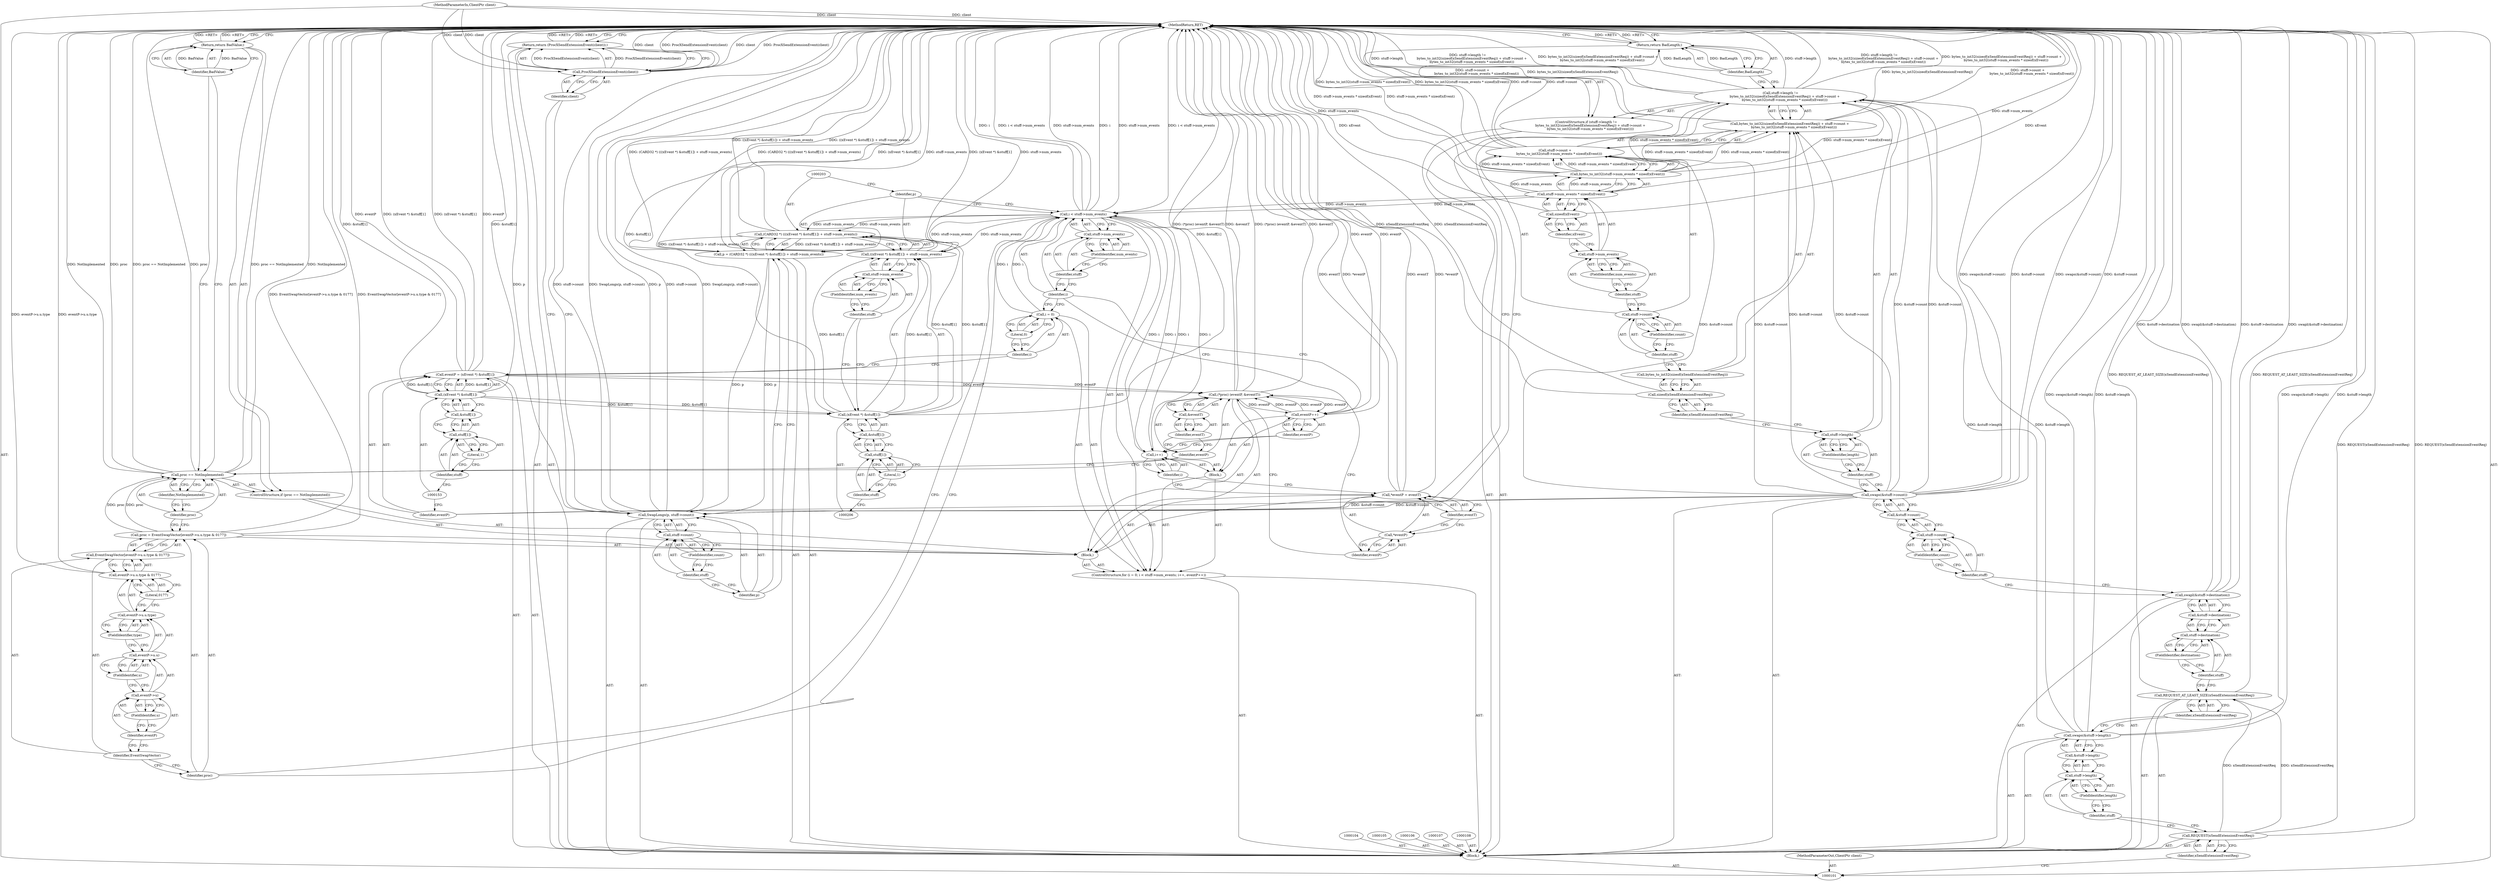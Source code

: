 digraph "1_xserver_05442de962d3dc624f79fc1a00eca3ffc5489ced" {
"1000222" [label="(MethodReturn,RET)"];
"1000102" [label="(MethodParameterIn,ClientPtr client)"];
"1000337" [label="(MethodParameterOut,ClientPtr client)"];
"1000117" [label="(Identifier,xSendExtensionEventReq)"];
"1000116" [label="(Call,REQUEST_AT_LEAST_SIZE(xSendExtensionEventReq))"];
"1000119" [label="(Call,&stuff->destination)"];
"1000120" [label="(Call,stuff->destination)"];
"1000121" [label="(Identifier,stuff)"];
"1000122" [label="(FieldIdentifier,destination)"];
"1000118" [label="(Call,swapl(&stuff->destination))"];
"1000124" [label="(Call,&stuff->count)"];
"1000125" [label="(Call,stuff->count)"];
"1000126" [label="(Identifier,stuff)"];
"1000127" [label="(FieldIdentifier,count)"];
"1000123" [label="(Call,swaps(&stuff->count))"];
"1000132" [label="(FieldIdentifier,length)"];
"1000128" [label="(ControlStructure,if (stuff->length !=\n        bytes_to_int32(sizeof(xSendExtensionEventReq)) + stuff->count +\n        bytes_to_int32(stuff->num_events * sizeof(xEvent))))"];
"1000129" [label="(Call,stuff->length !=\n        bytes_to_int32(sizeof(xSendExtensionEventReq)) + stuff->count +\n        bytes_to_int32(stuff->num_events * sizeof(xEvent)))"];
"1000130" [label="(Call,stuff->length)"];
"1000131" [label="(Identifier,stuff)"];
"1000135" [label="(Call,sizeof(xSendExtensionEventReq))"];
"1000136" [label="(Identifier,xSendExtensionEventReq)"];
"1000137" [label="(Call,stuff->count +\n        bytes_to_int32(stuff->num_events * sizeof(xEvent)))"];
"1000138" [label="(Call,stuff->count)"];
"1000139" [label="(Identifier,stuff)"];
"1000140" [label="(FieldIdentifier,count)"];
"1000133" [label="(Call,bytes_to_int32(sizeof(xSendExtensionEventReq)) + stuff->count +\n        bytes_to_int32(stuff->num_events * sizeof(xEvent)))"];
"1000134" [label="(Call,bytes_to_int32(sizeof(xSendExtensionEventReq)))"];
"1000142" [label="(Call,stuff->num_events * sizeof(xEvent))"];
"1000143" [label="(Call,stuff->num_events)"];
"1000144" [label="(Identifier,stuff)"];
"1000145" [label="(FieldIdentifier,num_events)"];
"1000146" [label="(Call,sizeof(xEvent))"];
"1000147" [label="(Identifier,xEvent)"];
"1000141" [label="(Call,bytes_to_int32(stuff->num_events * sizeof(xEvent)))"];
"1000149" [label="(Identifier,BadLength)"];
"1000148" [label="(Return,return BadLength;)"];
"1000152" [label="(Call,(xEvent *) &stuff[1])"];
"1000154" [label="(Call,&stuff[1])"];
"1000155" [label="(Call,stuff[1])"];
"1000156" [label="(Identifier,stuff)"];
"1000157" [label="(Literal,1)"];
"1000150" [label="(Call,eventP = (xEvent *) &stuff[1])"];
"1000151" [label="(Identifier,eventP)"];
"1000103" [label="(Block,)"];
"1000161" [label="(Literal,0)"];
"1000162" [label="(Call,i < stuff->num_events)"];
"1000163" [label="(Identifier,i)"];
"1000164" [label="(Call,stuff->num_events)"];
"1000165" [label="(Identifier,stuff)"];
"1000166" [label="(FieldIdentifier,num_events)"];
"1000167" [label="(Block,)"];
"1000168" [label="(Call,i++)"];
"1000169" [label="(Identifier,i)"];
"1000158" [label="(ControlStructure,for (i = 0; i < stuff->num_events; i++, eventP++))"];
"1000170" [label="(Call,eventP++)"];
"1000171" [label="(Identifier,eventP)"];
"1000172" [label="(Block,)"];
"1000159" [label="(Call,i = 0)"];
"1000160" [label="(Identifier,i)"];
"1000175" [label="(Call,EventSwapVector[eventP->u.u.type & 0177])"];
"1000176" [label="(Identifier,EventSwapVector)"];
"1000177" [label="(Call,eventP->u.u.type & 0177)"];
"1000178" [label="(Call,eventP->u.u.type)"];
"1000179" [label="(Call,eventP->u.u)"];
"1000180" [label="(Call,eventP->u)"];
"1000181" [label="(Identifier,eventP)"];
"1000182" [label="(FieldIdentifier,u)"];
"1000183" [label="(FieldIdentifier,u)"];
"1000184" [label="(FieldIdentifier,type)"];
"1000185" [label="(Literal,0177)"];
"1000173" [label="(Call,proc = EventSwapVector[eventP->u.u.type & 0177])"];
"1000174" [label="(Identifier,proc)"];
"1000187" [label="(Call,proc == NotImplemented)"];
"1000188" [label="(Identifier,proc)"];
"1000189" [label="(Identifier,NotImplemented)"];
"1000186" [label="(ControlStructure,if (proc == NotImplemented))"];
"1000190" [label="(Return,return BadValue;)"];
"1000191" [label="(Identifier,BadValue)"];
"1000193" [label="(Identifier,eventP)"];
"1000194" [label="(Call,&eventT)"];
"1000195" [label="(Identifier,eventT)"];
"1000192" [label="(Call,(*proc) (eventP, &eventT))"];
"1000199" [label="(Identifier,eventT)"];
"1000196" [label="(Call,*eventP = eventT)"];
"1000197" [label="(Call,*eventP)"];
"1000198" [label="(Identifier,eventP)"];
"1000204" [label="(Call,((xEvent *) &stuff[1]) + stuff->num_events)"];
"1000205" [label="(Call,(xEvent *) &stuff[1])"];
"1000207" [label="(Call,&stuff[1])"];
"1000208" [label="(Call,stuff[1])"];
"1000209" [label="(Identifier,stuff)"];
"1000210" [label="(Literal,1)"];
"1000200" [label="(Call,p = (CARD32 *) (((xEvent *) &stuff[1]) + stuff->num_events))"];
"1000201" [label="(Identifier,p)"];
"1000211" [label="(Call,stuff->num_events)"];
"1000212" [label="(Identifier,stuff)"];
"1000213" [label="(FieldIdentifier,num_events)"];
"1000202" [label="(Call,(CARD32 *) (((xEvent *) &stuff[1]) + stuff->num_events))"];
"1000215" [label="(Identifier,p)"];
"1000216" [label="(Call,stuff->count)"];
"1000217" [label="(Identifier,stuff)"];
"1000218" [label="(FieldIdentifier,count)"];
"1000214" [label="(Call,SwapLongs(p, stuff->count))"];
"1000220" [label="(Call,ProcXSendExtensionEvent(client))"];
"1000221" [label="(Identifier,client)"];
"1000219" [label="(Return,return (ProcXSendExtensionEvent(client));)"];
"1000110" [label="(Identifier,xSendExtensionEventReq)"];
"1000109" [label="(Call,REQUEST(xSendExtensionEventReq))"];
"1000112" [label="(Call,&stuff->length)"];
"1000113" [label="(Call,stuff->length)"];
"1000114" [label="(Identifier,stuff)"];
"1000115" [label="(FieldIdentifier,length)"];
"1000111" [label="(Call,swaps(&stuff->length))"];
"1000222" -> "1000101"  [label="AST: "];
"1000222" -> "1000148"  [label="CFG: "];
"1000222" -> "1000190"  [label="CFG: "];
"1000222" -> "1000219"  [label="CFG: "];
"1000148" -> "1000222"  [label="DDG: <RET>"];
"1000219" -> "1000222"  [label="DDG: <RET>"];
"1000190" -> "1000222"  [label="DDG: <RET>"];
"1000150" -> "1000222"  [label="DDG: eventP"];
"1000150" -> "1000222"  [label="DDG: (xEvent *) &stuff[1]"];
"1000205" -> "1000222"  [label="DDG: &stuff[1]"];
"1000118" -> "1000222"  [label="DDG: swapl(&stuff->destination)"];
"1000118" -> "1000222"  [label="DDG: &stuff->destination"];
"1000152" -> "1000222"  [label="DDG: &stuff[1]"];
"1000137" -> "1000222"  [label="DDG: stuff->count"];
"1000137" -> "1000222"  [label="DDG: bytes_to_int32(stuff->num_events * sizeof(xEvent))"];
"1000187" -> "1000222"  [label="DDG: proc"];
"1000187" -> "1000222"  [label="DDG: proc == NotImplemented"];
"1000187" -> "1000222"  [label="DDG: NotImplemented"];
"1000177" -> "1000222"  [label="DDG: eventP->u.u.type"];
"1000129" -> "1000222"  [label="DDG: stuff->length"];
"1000129" -> "1000222"  [label="DDG: stuff->length !=\n        bytes_to_int32(sizeof(xSendExtensionEventReq)) + stuff->count +\n        bytes_to_int32(stuff->num_events * sizeof(xEvent))"];
"1000129" -> "1000222"  [label="DDG: bytes_to_int32(sizeof(xSendExtensionEventReq)) + stuff->count +\n        bytes_to_int32(stuff->num_events * sizeof(xEvent))"];
"1000162" -> "1000222"  [label="DDG: stuff->num_events"];
"1000162" -> "1000222"  [label="DDG: i"];
"1000162" -> "1000222"  [label="DDG: i < stuff->num_events"];
"1000141" -> "1000222"  [label="DDG: stuff->num_events * sizeof(xEvent)"];
"1000220" -> "1000222"  [label="DDG: client"];
"1000220" -> "1000222"  [label="DDG: ProcXSendExtensionEvent(client)"];
"1000192" -> "1000222"  [label="DDG: &eventT"];
"1000192" -> "1000222"  [label="DDG: (*proc) (eventP, &eventT)"];
"1000214" -> "1000222"  [label="DDG: stuff->count"];
"1000214" -> "1000222"  [label="DDG: SwapLongs(p, stuff->count)"];
"1000214" -> "1000222"  [label="DDG: p"];
"1000123" -> "1000222"  [label="DDG: swaps(&stuff->count)"];
"1000123" -> "1000222"  [label="DDG: &stuff->count"];
"1000133" -> "1000222"  [label="DDG: bytes_to_int32(sizeof(xSendExtensionEventReq))"];
"1000133" -> "1000222"  [label="DDG: stuff->count +\n        bytes_to_int32(stuff->num_events * sizeof(xEvent))"];
"1000102" -> "1000222"  [label="DDG: client"];
"1000111" -> "1000222"  [label="DDG: &stuff->length"];
"1000111" -> "1000222"  [label="DDG: swaps(&stuff->length)"];
"1000196" -> "1000222"  [label="DDG: *eventP"];
"1000196" -> "1000222"  [label="DDG: eventT"];
"1000204" -> "1000222"  [label="DDG: stuff->num_events"];
"1000204" -> "1000222"  [label="DDG: (xEvent *) &stuff[1]"];
"1000142" -> "1000222"  [label="DDG: stuff->num_events"];
"1000135" -> "1000222"  [label="DDG: xSendExtensionEventReq"];
"1000170" -> "1000222"  [label="DDG: eventP"];
"1000146" -> "1000222"  [label="DDG: xEvent"];
"1000116" -> "1000222"  [label="DDG: REQUEST_AT_LEAST_SIZE(xSendExtensionEventReq)"];
"1000173" -> "1000222"  [label="DDG: EventSwapVector[eventP->u.u.type & 0177]"];
"1000109" -> "1000222"  [label="DDG: REQUEST(xSendExtensionEventReq)"];
"1000200" -> "1000222"  [label="DDG: (CARD32 *) (((xEvent *) &stuff[1]) + stuff->num_events)"];
"1000202" -> "1000222"  [label="DDG: ((xEvent *) &stuff[1]) + stuff->num_events"];
"1000102" -> "1000101"  [label="AST: "];
"1000102" -> "1000222"  [label="DDG: client"];
"1000102" -> "1000220"  [label="DDG: client"];
"1000337" -> "1000101"  [label="AST: "];
"1000117" -> "1000116"  [label="AST: "];
"1000117" -> "1000111"  [label="CFG: "];
"1000116" -> "1000117"  [label="CFG: "];
"1000116" -> "1000103"  [label="AST: "];
"1000116" -> "1000117"  [label="CFG: "];
"1000117" -> "1000116"  [label="AST: "];
"1000121" -> "1000116"  [label="CFG: "];
"1000116" -> "1000222"  [label="DDG: REQUEST_AT_LEAST_SIZE(xSendExtensionEventReq)"];
"1000109" -> "1000116"  [label="DDG: xSendExtensionEventReq"];
"1000119" -> "1000118"  [label="AST: "];
"1000119" -> "1000120"  [label="CFG: "];
"1000120" -> "1000119"  [label="AST: "];
"1000118" -> "1000119"  [label="CFG: "];
"1000120" -> "1000119"  [label="AST: "];
"1000120" -> "1000122"  [label="CFG: "];
"1000121" -> "1000120"  [label="AST: "];
"1000122" -> "1000120"  [label="AST: "];
"1000119" -> "1000120"  [label="CFG: "];
"1000121" -> "1000120"  [label="AST: "];
"1000121" -> "1000116"  [label="CFG: "];
"1000122" -> "1000121"  [label="CFG: "];
"1000122" -> "1000120"  [label="AST: "];
"1000122" -> "1000121"  [label="CFG: "];
"1000120" -> "1000122"  [label="CFG: "];
"1000118" -> "1000103"  [label="AST: "];
"1000118" -> "1000119"  [label="CFG: "];
"1000119" -> "1000118"  [label="AST: "];
"1000126" -> "1000118"  [label="CFG: "];
"1000118" -> "1000222"  [label="DDG: swapl(&stuff->destination)"];
"1000118" -> "1000222"  [label="DDG: &stuff->destination"];
"1000124" -> "1000123"  [label="AST: "];
"1000124" -> "1000125"  [label="CFG: "];
"1000125" -> "1000124"  [label="AST: "];
"1000123" -> "1000124"  [label="CFG: "];
"1000125" -> "1000124"  [label="AST: "];
"1000125" -> "1000127"  [label="CFG: "];
"1000126" -> "1000125"  [label="AST: "];
"1000127" -> "1000125"  [label="AST: "];
"1000124" -> "1000125"  [label="CFG: "];
"1000126" -> "1000125"  [label="AST: "];
"1000126" -> "1000118"  [label="CFG: "];
"1000127" -> "1000126"  [label="CFG: "];
"1000127" -> "1000125"  [label="AST: "];
"1000127" -> "1000126"  [label="CFG: "];
"1000125" -> "1000127"  [label="CFG: "];
"1000123" -> "1000103"  [label="AST: "];
"1000123" -> "1000124"  [label="CFG: "];
"1000124" -> "1000123"  [label="AST: "];
"1000131" -> "1000123"  [label="CFG: "];
"1000123" -> "1000222"  [label="DDG: swaps(&stuff->count)"];
"1000123" -> "1000222"  [label="DDG: &stuff->count"];
"1000123" -> "1000129"  [label="DDG: &stuff->count"];
"1000123" -> "1000133"  [label="DDG: &stuff->count"];
"1000123" -> "1000137"  [label="DDG: &stuff->count"];
"1000123" -> "1000214"  [label="DDG: &stuff->count"];
"1000132" -> "1000130"  [label="AST: "];
"1000132" -> "1000131"  [label="CFG: "];
"1000130" -> "1000132"  [label="CFG: "];
"1000128" -> "1000103"  [label="AST: "];
"1000129" -> "1000128"  [label="AST: "];
"1000148" -> "1000128"  [label="AST: "];
"1000129" -> "1000128"  [label="AST: "];
"1000129" -> "1000133"  [label="CFG: "];
"1000130" -> "1000129"  [label="AST: "];
"1000133" -> "1000129"  [label="AST: "];
"1000149" -> "1000129"  [label="CFG: "];
"1000151" -> "1000129"  [label="CFG: "];
"1000129" -> "1000222"  [label="DDG: stuff->length"];
"1000129" -> "1000222"  [label="DDG: stuff->length !=\n        bytes_to_int32(sizeof(xSendExtensionEventReq)) + stuff->count +\n        bytes_to_int32(stuff->num_events * sizeof(xEvent))"];
"1000129" -> "1000222"  [label="DDG: bytes_to_int32(sizeof(xSendExtensionEventReq)) + stuff->count +\n        bytes_to_int32(stuff->num_events * sizeof(xEvent))"];
"1000111" -> "1000129"  [label="DDG: &stuff->length"];
"1000123" -> "1000129"  [label="DDG: &stuff->count"];
"1000141" -> "1000129"  [label="DDG: stuff->num_events * sizeof(xEvent)"];
"1000130" -> "1000129"  [label="AST: "];
"1000130" -> "1000132"  [label="CFG: "];
"1000131" -> "1000130"  [label="AST: "];
"1000132" -> "1000130"  [label="AST: "];
"1000136" -> "1000130"  [label="CFG: "];
"1000131" -> "1000130"  [label="AST: "];
"1000131" -> "1000123"  [label="CFG: "];
"1000132" -> "1000131"  [label="CFG: "];
"1000135" -> "1000134"  [label="AST: "];
"1000135" -> "1000136"  [label="CFG: "];
"1000136" -> "1000135"  [label="AST: "];
"1000134" -> "1000135"  [label="CFG: "];
"1000135" -> "1000222"  [label="DDG: xSendExtensionEventReq"];
"1000136" -> "1000135"  [label="AST: "];
"1000136" -> "1000130"  [label="CFG: "];
"1000135" -> "1000136"  [label="CFG: "];
"1000137" -> "1000133"  [label="AST: "];
"1000137" -> "1000141"  [label="CFG: "];
"1000138" -> "1000137"  [label="AST: "];
"1000141" -> "1000137"  [label="AST: "];
"1000133" -> "1000137"  [label="CFG: "];
"1000137" -> "1000222"  [label="DDG: stuff->count"];
"1000137" -> "1000222"  [label="DDG: bytes_to_int32(stuff->num_events * sizeof(xEvent))"];
"1000123" -> "1000137"  [label="DDG: &stuff->count"];
"1000141" -> "1000137"  [label="DDG: stuff->num_events * sizeof(xEvent)"];
"1000138" -> "1000137"  [label="AST: "];
"1000138" -> "1000140"  [label="CFG: "];
"1000139" -> "1000138"  [label="AST: "];
"1000140" -> "1000138"  [label="AST: "];
"1000144" -> "1000138"  [label="CFG: "];
"1000139" -> "1000138"  [label="AST: "];
"1000139" -> "1000134"  [label="CFG: "];
"1000140" -> "1000139"  [label="CFG: "];
"1000140" -> "1000138"  [label="AST: "];
"1000140" -> "1000139"  [label="CFG: "];
"1000138" -> "1000140"  [label="CFG: "];
"1000133" -> "1000129"  [label="AST: "];
"1000133" -> "1000137"  [label="CFG: "];
"1000134" -> "1000133"  [label="AST: "];
"1000137" -> "1000133"  [label="AST: "];
"1000129" -> "1000133"  [label="CFG: "];
"1000133" -> "1000222"  [label="DDG: bytes_to_int32(sizeof(xSendExtensionEventReq))"];
"1000133" -> "1000222"  [label="DDG: stuff->count +\n        bytes_to_int32(stuff->num_events * sizeof(xEvent))"];
"1000123" -> "1000133"  [label="DDG: &stuff->count"];
"1000141" -> "1000133"  [label="DDG: stuff->num_events * sizeof(xEvent)"];
"1000134" -> "1000133"  [label="AST: "];
"1000134" -> "1000135"  [label="CFG: "];
"1000135" -> "1000134"  [label="AST: "];
"1000139" -> "1000134"  [label="CFG: "];
"1000142" -> "1000141"  [label="AST: "];
"1000142" -> "1000146"  [label="CFG: "];
"1000143" -> "1000142"  [label="AST: "];
"1000146" -> "1000142"  [label="AST: "];
"1000141" -> "1000142"  [label="CFG: "];
"1000142" -> "1000222"  [label="DDG: stuff->num_events"];
"1000142" -> "1000141"  [label="DDG: stuff->num_events"];
"1000142" -> "1000162"  [label="DDG: stuff->num_events"];
"1000143" -> "1000142"  [label="AST: "];
"1000143" -> "1000145"  [label="CFG: "];
"1000144" -> "1000143"  [label="AST: "];
"1000145" -> "1000143"  [label="AST: "];
"1000147" -> "1000143"  [label="CFG: "];
"1000144" -> "1000143"  [label="AST: "];
"1000144" -> "1000138"  [label="CFG: "];
"1000145" -> "1000144"  [label="CFG: "];
"1000145" -> "1000143"  [label="AST: "];
"1000145" -> "1000144"  [label="CFG: "];
"1000143" -> "1000145"  [label="CFG: "];
"1000146" -> "1000142"  [label="AST: "];
"1000146" -> "1000147"  [label="CFG: "];
"1000147" -> "1000146"  [label="AST: "];
"1000142" -> "1000146"  [label="CFG: "];
"1000146" -> "1000222"  [label="DDG: xEvent"];
"1000147" -> "1000146"  [label="AST: "];
"1000147" -> "1000143"  [label="CFG: "];
"1000146" -> "1000147"  [label="CFG: "];
"1000141" -> "1000137"  [label="AST: "];
"1000141" -> "1000142"  [label="CFG: "];
"1000142" -> "1000141"  [label="AST: "];
"1000137" -> "1000141"  [label="CFG: "];
"1000141" -> "1000222"  [label="DDG: stuff->num_events * sizeof(xEvent)"];
"1000141" -> "1000129"  [label="DDG: stuff->num_events * sizeof(xEvent)"];
"1000141" -> "1000133"  [label="DDG: stuff->num_events * sizeof(xEvent)"];
"1000141" -> "1000137"  [label="DDG: stuff->num_events * sizeof(xEvent)"];
"1000142" -> "1000141"  [label="DDG: stuff->num_events"];
"1000149" -> "1000148"  [label="AST: "];
"1000149" -> "1000129"  [label="CFG: "];
"1000148" -> "1000149"  [label="CFG: "];
"1000149" -> "1000148"  [label="DDG: BadLength"];
"1000148" -> "1000128"  [label="AST: "];
"1000148" -> "1000149"  [label="CFG: "];
"1000149" -> "1000148"  [label="AST: "];
"1000222" -> "1000148"  [label="CFG: "];
"1000148" -> "1000222"  [label="DDG: <RET>"];
"1000149" -> "1000148"  [label="DDG: BadLength"];
"1000152" -> "1000150"  [label="AST: "];
"1000152" -> "1000154"  [label="CFG: "];
"1000153" -> "1000152"  [label="AST: "];
"1000154" -> "1000152"  [label="AST: "];
"1000150" -> "1000152"  [label="CFG: "];
"1000152" -> "1000222"  [label="DDG: &stuff[1]"];
"1000152" -> "1000150"  [label="DDG: &stuff[1]"];
"1000152" -> "1000205"  [label="DDG: &stuff[1]"];
"1000154" -> "1000152"  [label="AST: "];
"1000154" -> "1000155"  [label="CFG: "];
"1000155" -> "1000154"  [label="AST: "];
"1000152" -> "1000154"  [label="CFG: "];
"1000155" -> "1000154"  [label="AST: "];
"1000155" -> "1000157"  [label="CFG: "];
"1000156" -> "1000155"  [label="AST: "];
"1000157" -> "1000155"  [label="AST: "];
"1000154" -> "1000155"  [label="CFG: "];
"1000156" -> "1000155"  [label="AST: "];
"1000156" -> "1000153"  [label="CFG: "];
"1000157" -> "1000156"  [label="CFG: "];
"1000157" -> "1000155"  [label="AST: "];
"1000157" -> "1000156"  [label="CFG: "];
"1000155" -> "1000157"  [label="CFG: "];
"1000150" -> "1000103"  [label="AST: "];
"1000150" -> "1000152"  [label="CFG: "];
"1000151" -> "1000150"  [label="AST: "];
"1000152" -> "1000150"  [label="AST: "];
"1000160" -> "1000150"  [label="CFG: "];
"1000150" -> "1000222"  [label="DDG: eventP"];
"1000150" -> "1000222"  [label="DDG: (xEvent *) &stuff[1]"];
"1000152" -> "1000150"  [label="DDG: &stuff[1]"];
"1000150" -> "1000192"  [label="DDG: eventP"];
"1000151" -> "1000150"  [label="AST: "];
"1000151" -> "1000129"  [label="CFG: "];
"1000153" -> "1000151"  [label="CFG: "];
"1000103" -> "1000101"  [label="AST: "];
"1000104" -> "1000103"  [label="AST: "];
"1000105" -> "1000103"  [label="AST: "];
"1000106" -> "1000103"  [label="AST: "];
"1000107" -> "1000103"  [label="AST: "];
"1000108" -> "1000103"  [label="AST: "];
"1000109" -> "1000103"  [label="AST: "];
"1000111" -> "1000103"  [label="AST: "];
"1000116" -> "1000103"  [label="AST: "];
"1000118" -> "1000103"  [label="AST: "];
"1000123" -> "1000103"  [label="AST: "];
"1000128" -> "1000103"  [label="AST: "];
"1000150" -> "1000103"  [label="AST: "];
"1000158" -> "1000103"  [label="AST: "];
"1000200" -> "1000103"  [label="AST: "];
"1000214" -> "1000103"  [label="AST: "];
"1000219" -> "1000103"  [label="AST: "];
"1000161" -> "1000159"  [label="AST: "];
"1000161" -> "1000160"  [label="CFG: "];
"1000159" -> "1000161"  [label="CFG: "];
"1000162" -> "1000158"  [label="AST: "];
"1000162" -> "1000164"  [label="CFG: "];
"1000163" -> "1000162"  [label="AST: "];
"1000164" -> "1000162"  [label="AST: "];
"1000174" -> "1000162"  [label="CFG: "];
"1000201" -> "1000162"  [label="CFG: "];
"1000162" -> "1000222"  [label="DDG: stuff->num_events"];
"1000162" -> "1000222"  [label="DDG: i"];
"1000162" -> "1000222"  [label="DDG: i < stuff->num_events"];
"1000168" -> "1000162"  [label="DDG: i"];
"1000159" -> "1000162"  [label="DDG: i"];
"1000142" -> "1000162"  [label="DDG: stuff->num_events"];
"1000162" -> "1000168"  [label="DDG: i"];
"1000162" -> "1000202"  [label="DDG: stuff->num_events"];
"1000162" -> "1000204"  [label="DDG: stuff->num_events"];
"1000163" -> "1000162"  [label="AST: "];
"1000163" -> "1000159"  [label="CFG: "];
"1000163" -> "1000170"  [label="CFG: "];
"1000165" -> "1000163"  [label="CFG: "];
"1000164" -> "1000162"  [label="AST: "];
"1000164" -> "1000166"  [label="CFG: "];
"1000165" -> "1000164"  [label="AST: "];
"1000166" -> "1000164"  [label="AST: "];
"1000162" -> "1000164"  [label="CFG: "];
"1000165" -> "1000164"  [label="AST: "];
"1000165" -> "1000163"  [label="CFG: "];
"1000166" -> "1000165"  [label="CFG: "];
"1000166" -> "1000164"  [label="AST: "];
"1000166" -> "1000165"  [label="CFG: "];
"1000164" -> "1000166"  [label="CFG: "];
"1000167" -> "1000158"  [label="AST: "];
"1000168" -> "1000167"  [label="AST: "];
"1000170" -> "1000167"  [label="AST: "];
"1000168" -> "1000167"  [label="AST: "];
"1000168" -> "1000169"  [label="CFG: "];
"1000169" -> "1000168"  [label="AST: "];
"1000171" -> "1000168"  [label="CFG: "];
"1000168" -> "1000162"  [label="DDG: i"];
"1000162" -> "1000168"  [label="DDG: i"];
"1000169" -> "1000168"  [label="AST: "];
"1000169" -> "1000196"  [label="CFG: "];
"1000168" -> "1000169"  [label="CFG: "];
"1000158" -> "1000103"  [label="AST: "];
"1000159" -> "1000158"  [label="AST: "];
"1000162" -> "1000158"  [label="AST: "];
"1000167" -> "1000158"  [label="AST: "];
"1000172" -> "1000158"  [label="AST: "];
"1000170" -> "1000167"  [label="AST: "];
"1000170" -> "1000171"  [label="CFG: "];
"1000171" -> "1000170"  [label="AST: "];
"1000163" -> "1000170"  [label="CFG: "];
"1000170" -> "1000222"  [label="DDG: eventP"];
"1000192" -> "1000170"  [label="DDG: eventP"];
"1000170" -> "1000192"  [label="DDG: eventP"];
"1000171" -> "1000170"  [label="AST: "];
"1000171" -> "1000168"  [label="CFG: "];
"1000170" -> "1000171"  [label="CFG: "];
"1000172" -> "1000158"  [label="AST: "];
"1000173" -> "1000172"  [label="AST: "];
"1000186" -> "1000172"  [label="AST: "];
"1000192" -> "1000172"  [label="AST: "];
"1000196" -> "1000172"  [label="AST: "];
"1000159" -> "1000158"  [label="AST: "];
"1000159" -> "1000161"  [label="CFG: "];
"1000160" -> "1000159"  [label="AST: "];
"1000161" -> "1000159"  [label="AST: "];
"1000163" -> "1000159"  [label="CFG: "];
"1000159" -> "1000162"  [label="DDG: i"];
"1000160" -> "1000159"  [label="AST: "];
"1000160" -> "1000150"  [label="CFG: "];
"1000161" -> "1000160"  [label="CFG: "];
"1000175" -> "1000173"  [label="AST: "];
"1000175" -> "1000177"  [label="CFG: "];
"1000176" -> "1000175"  [label="AST: "];
"1000177" -> "1000175"  [label="AST: "];
"1000173" -> "1000175"  [label="CFG: "];
"1000176" -> "1000175"  [label="AST: "];
"1000176" -> "1000174"  [label="CFG: "];
"1000181" -> "1000176"  [label="CFG: "];
"1000177" -> "1000175"  [label="AST: "];
"1000177" -> "1000185"  [label="CFG: "];
"1000178" -> "1000177"  [label="AST: "];
"1000185" -> "1000177"  [label="AST: "];
"1000175" -> "1000177"  [label="CFG: "];
"1000177" -> "1000222"  [label="DDG: eventP->u.u.type"];
"1000178" -> "1000177"  [label="AST: "];
"1000178" -> "1000184"  [label="CFG: "];
"1000179" -> "1000178"  [label="AST: "];
"1000184" -> "1000178"  [label="AST: "];
"1000185" -> "1000178"  [label="CFG: "];
"1000179" -> "1000178"  [label="AST: "];
"1000179" -> "1000183"  [label="CFG: "];
"1000180" -> "1000179"  [label="AST: "];
"1000183" -> "1000179"  [label="AST: "];
"1000184" -> "1000179"  [label="CFG: "];
"1000180" -> "1000179"  [label="AST: "];
"1000180" -> "1000182"  [label="CFG: "];
"1000181" -> "1000180"  [label="AST: "];
"1000182" -> "1000180"  [label="AST: "];
"1000183" -> "1000180"  [label="CFG: "];
"1000181" -> "1000180"  [label="AST: "];
"1000181" -> "1000176"  [label="CFG: "];
"1000182" -> "1000181"  [label="CFG: "];
"1000182" -> "1000180"  [label="AST: "];
"1000182" -> "1000181"  [label="CFG: "];
"1000180" -> "1000182"  [label="CFG: "];
"1000183" -> "1000179"  [label="AST: "];
"1000183" -> "1000180"  [label="CFG: "];
"1000179" -> "1000183"  [label="CFG: "];
"1000184" -> "1000178"  [label="AST: "];
"1000184" -> "1000179"  [label="CFG: "];
"1000178" -> "1000184"  [label="CFG: "];
"1000185" -> "1000177"  [label="AST: "];
"1000185" -> "1000178"  [label="CFG: "];
"1000177" -> "1000185"  [label="CFG: "];
"1000173" -> "1000172"  [label="AST: "];
"1000173" -> "1000175"  [label="CFG: "];
"1000174" -> "1000173"  [label="AST: "];
"1000175" -> "1000173"  [label="AST: "];
"1000188" -> "1000173"  [label="CFG: "];
"1000173" -> "1000222"  [label="DDG: EventSwapVector[eventP->u.u.type & 0177]"];
"1000173" -> "1000187"  [label="DDG: proc"];
"1000174" -> "1000173"  [label="AST: "];
"1000174" -> "1000162"  [label="CFG: "];
"1000176" -> "1000174"  [label="CFG: "];
"1000187" -> "1000186"  [label="AST: "];
"1000187" -> "1000189"  [label="CFG: "];
"1000188" -> "1000187"  [label="AST: "];
"1000189" -> "1000187"  [label="AST: "];
"1000191" -> "1000187"  [label="CFG: "];
"1000193" -> "1000187"  [label="CFG: "];
"1000187" -> "1000222"  [label="DDG: proc"];
"1000187" -> "1000222"  [label="DDG: proc == NotImplemented"];
"1000187" -> "1000222"  [label="DDG: NotImplemented"];
"1000173" -> "1000187"  [label="DDG: proc"];
"1000188" -> "1000187"  [label="AST: "];
"1000188" -> "1000173"  [label="CFG: "];
"1000189" -> "1000188"  [label="CFG: "];
"1000189" -> "1000187"  [label="AST: "];
"1000189" -> "1000188"  [label="CFG: "];
"1000187" -> "1000189"  [label="CFG: "];
"1000186" -> "1000172"  [label="AST: "];
"1000187" -> "1000186"  [label="AST: "];
"1000190" -> "1000186"  [label="AST: "];
"1000190" -> "1000186"  [label="AST: "];
"1000190" -> "1000191"  [label="CFG: "];
"1000191" -> "1000190"  [label="AST: "];
"1000222" -> "1000190"  [label="CFG: "];
"1000190" -> "1000222"  [label="DDG: <RET>"];
"1000191" -> "1000190"  [label="DDG: BadValue"];
"1000191" -> "1000190"  [label="AST: "];
"1000191" -> "1000187"  [label="CFG: "];
"1000190" -> "1000191"  [label="CFG: "];
"1000191" -> "1000190"  [label="DDG: BadValue"];
"1000193" -> "1000192"  [label="AST: "];
"1000193" -> "1000187"  [label="CFG: "];
"1000195" -> "1000193"  [label="CFG: "];
"1000194" -> "1000192"  [label="AST: "];
"1000194" -> "1000195"  [label="CFG: "];
"1000195" -> "1000194"  [label="AST: "];
"1000192" -> "1000194"  [label="CFG: "];
"1000195" -> "1000194"  [label="AST: "];
"1000195" -> "1000193"  [label="CFG: "];
"1000194" -> "1000195"  [label="CFG: "];
"1000192" -> "1000172"  [label="AST: "];
"1000192" -> "1000194"  [label="CFG: "];
"1000193" -> "1000192"  [label="AST: "];
"1000194" -> "1000192"  [label="AST: "];
"1000198" -> "1000192"  [label="CFG: "];
"1000192" -> "1000222"  [label="DDG: &eventT"];
"1000192" -> "1000222"  [label="DDG: (*proc) (eventP, &eventT)"];
"1000192" -> "1000170"  [label="DDG: eventP"];
"1000150" -> "1000192"  [label="DDG: eventP"];
"1000170" -> "1000192"  [label="DDG: eventP"];
"1000199" -> "1000196"  [label="AST: "];
"1000199" -> "1000197"  [label="CFG: "];
"1000196" -> "1000199"  [label="CFG: "];
"1000196" -> "1000172"  [label="AST: "];
"1000196" -> "1000199"  [label="CFG: "];
"1000197" -> "1000196"  [label="AST: "];
"1000199" -> "1000196"  [label="AST: "];
"1000169" -> "1000196"  [label="CFG: "];
"1000196" -> "1000222"  [label="DDG: *eventP"];
"1000196" -> "1000222"  [label="DDG: eventT"];
"1000197" -> "1000196"  [label="AST: "];
"1000197" -> "1000198"  [label="CFG: "];
"1000198" -> "1000197"  [label="AST: "];
"1000199" -> "1000197"  [label="CFG: "];
"1000198" -> "1000197"  [label="AST: "];
"1000198" -> "1000192"  [label="CFG: "];
"1000197" -> "1000198"  [label="CFG: "];
"1000204" -> "1000202"  [label="AST: "];
"1000204" -> "1000211"  [label="CFG: "];
"1000205" -> "1000204"  [label="AST: "];
"1000211" -> "1000204"  [label="AST: "];
"1000202" -> "1000204"  [label="CFG: "];
"1000204" -> "1000222"  [label="DDG: stuff->num_events"];
"1000204" -> "1000222"  [label="DDG: (xEvent *) &stuff[1]"];
"1000205" -> "1000204"  [label="DDG: &stuff[1]"];
"1000162" -> "1000204"  [label="DDG: stuff->num_events"];
"1000205" -> "1000204"  [label="AST: "];
"1000205" -> "1000207"  [label="CFG: "];
"1000206" -> "1000205"  [label="AST: "];
"1000207" -> "1000205"  [label="AST: "];
"1000212" -> "1000205"  [label="CFG: "];
"1000205" -> "1000222"  [label="DDG: &stuff[1]"];
"1000205" -> "1000202"  [label="DDG: &stuff[1]"];
"1000205" -> "1000204"  [label="DDG: &stuff[1]"];
"1000152" -> "1000205"  [label="DDG: &stuff[1]"];
"1000207" -> "1000205"  [label="AST: "];
"1000207" -> "1000208"  [label="CFG: "];
"1000208" -> "1000207"  [label="AST: "];
"1000205" -> "1000207"  [label="CFG: "];
"1000208" -> "1000207"  [label="AST: "];
"1000208" -> "1000210"  [label="CFG: "];
"1000209" -> "1000208"  [label="AST: "];
"1000210" -> "1000208"  [label="AST: "];
"1000207" -> "1000208"  [label="CFG: "];
"1000209" -> "1000208"  [label="AST: "];
"1000209" -> "1000206"  [label="CFG: "];
"1000210" -> "1000209"  [label="CFG: "];
"1000210" -> "1000208"  [label="AST: "];
"1000210" -> "1000209"  [label="CFG: "];
"1000208" -> "1000210"  [label="CFG: "];
"1000200" -> "1000103"  [label="AST: "];
"1000200" -> "1000202"  [label="CFG: "];
"1000201" -> "1000200"  [label="AST: "];
"1000202" -> "1000200"  [label="AST: "];
"1000215" -> "1000200"  [label="CFG: "];
"1000200" -> "1000222"  [label="DDG: (CARD32 *) (((xEvent *) &stuff[1]) + stuff->num_events)"];
"1000202" -> "1000200"  [label="DDG: ((xEvent *) &stuff[1]) + stuff->num_events"];
"1000200" -> "1000214"  [label="DDG: p"];
"1000201" -> "1000200"  [label="AST: "];
"1000201" -> "1000162"  [label="CFG: "];
"1000203" -> "1000201"  [label="CFG: "];
"1000211" -> "1000204"  [label="AST: "];
"1000211" -> "1000213"  [label="CFG: "];
"1000212" -> "1000211"  [label="AST: "];
"1000213" -> "1000211"  [label="AST: "];
"1000204" -> "1000211"  [label="CFG: "];
"1000212" -> "1000211"  [label="AST: "];
"1000212" -> "1000205"  [label="CFG: "];
"1000213" -> "1000212"  [label="CFG: "];
"1000213" -> "1000211"  [label="AST: "];
"1000213" -> "1000212"  [label="CFG: "];
"1000211" -> "1000213"  [label="CFG: "];
"1000202" -> "1000200"  [label="AST: "];
"1000202" -> "1000204"  [label="CFG: "];
"1000203" -> "1000202"  [label="AST: "];
"1000204" -> "1000202"  [label="AST: "];
"1000200" -> "1000202"  [label="CFG: "];
"1000202" -> "1000222"  [label="DDG: ((xEvent *) &stuff[1]) + stuff->num_events"];
"1000202" -> "1000200"  [label="DDG: ((xEvent *) &stuff[1]) + stuff->num_events"];
"1000205" -> "1000202"  [label="DDG: &stuff[1]"];
"1000162" -> "1000202"  [label="DDG: stuff->num_events"];
"1000215" -> "1000214"  [label="AST: "];
"1000215" -> "1000200"  [label="CFG: "];
"1000217" -> "1000215"  [label="CFG: "];
"1000216" -> "1000214"  [label="AST: "];
"1000216" -> "1000218"  [label="CFG: "];
"1000217" -> "1000216"  [label="AST: "];
"1000218" -> "1000216"  [label="AST: "];
"1000214" -> "1000216"  [label="CFG: "];
"1000217" -> "1000216"  [label="AST: "];
"1000217" -> "1000215"  [label="CFG: "];
"1000218" -> "1000217"  [label="CFG: "];
"1000218" -> "1000216"  [label="AST: "];
"1000218" -> "1000217"  [label="CFG: "];
"1000216" -> "1000218"  [label="CFG: "];
"1000214" -> "1000103"  [label="AST: "];
"1000214" -> "1000216"  [label="CFG: "];
"1000215" -> "1000214"  [label="AST: "];
"1000216" -> "1000214"  [label="AST: "];
"1000221" -> "1000214"  [label="CFG: "];
"1000214" -> "1000222"  [label="DDG: stuff->count"];
"1000214" -> "1000222"  [label="DDG: SwapLongs(p, stuff->count)"];
"1000214" -> "1000222"  [label="DDG: p"];
"1000200" -> "1000214"  [label="DDG: p"];
"1000123" -> "1000214"  [label="DDG: &stuff->count"];
"1000220" -> "1000219"  [label="AST: "];
"1000220" -> "1000221"  [label="CFG: "];
"1000221" -> "1000220"  [label="AST: "];
"1000219" -> "1000220"  [label="CFG: "];
"1000220" -> "1000222"  [label="DDG: client"];
"1000220" -> "1000222"  [label="DDG: ProcXSendExtensionEvent(client)"];
"1000220" -> "1000219"  [label="DDG: ProcXSendExtensionEvent(client)"];
"1000102" -> "1000220"  [label="DDG: client"];
"1000221" -> "1000220"  [label="AST: "];
"1000221" -> "1000214"  [label="CFG: "];
"1000220" -> "1000221"  [label="CFG: "];
"1000219" -> "1000103"  [label="AST: "];
"1000219" -> "1000220"  [label="CFG: "];
"1000220" -> "1000219"  [label="AST: "];
"1000222" -> "1000219"  [label="CFG: "];
"1000219" -> "1000222"  [label="DDG: <RET>"];
"1000220" -> "1000219"  [label="DDG: ProcXSendExtensionEvent(client)"];
"1000110" -> "1000109"  [label="AST: "];
"1000110" -> "1000101"  [label="CFG: "];
"1000109" -> "1000110"  [label="CFG: "];
"1000109" -> "1000103"  [label="AST: "];
"1000109" -> "1000110"  [label="CFG: "];
"1000110" -> "1000109"  [label="AST: "];
"1000114" -> "1000109"  [label="CFG: "];
"1000109" -> "1000222"  [label="DDG: REQUEST(xSendExtensionEventReq)"];
"1000109" -> "1000116"  [label="DDG: xSendExtensionEventReq"];
"1000112" -> "1000111"  [label="AST: "];
"1000112" -> "1000113"  [label="CFG: "];
"1000113" -> "1000112"  [label="AST: "];
"1000111" -> "1000112"  [label="CFG: "];
"1000113" -> "1000112"  [label="AST: "];
"1000113" -> "1000115"  [label="CFG: "];
"1000114" -> "1000113"  [label="AST: "];
"1000115" -> "1000113"  [label="AST: "];
"1000112" -> "1000113"  [label="CFG: "];
"1000114" -> "1000113"  [label="AST: "];
"1000114" -> "1000109"  [label="CFG: "];
"1000115" -> "1000114"  [label="CFG: "];
"1000115" -> "1000113"  [label="AST: "];
"1000115" -> "1000114"  [label="CFG: "];
"1000113" -> "1000115"  [label="CFG: "];
"1000111" -> "1000103"  [label="AST: "];
"1000111" -> "1000112"  [label="CFG: "];
"1000112" -> "1000111"  [label="AST: "];
"1000117" -> "1000111"  [label="CFG: "];
"1000111" -> "1000222"  [label="DDG: &stuff->length"];
"1000111" -> "1000222"  [label="DDG: swaps(&stuff->length)"];
"1000111" -> "1000129"  [label="DDG: &stuff->length"];
}
